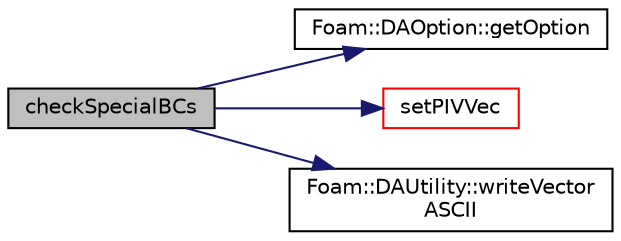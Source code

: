 digraph "checkSpecialBCs"
{
  bgcolor="transparent";
  edge [fontname="Helvetica",fontsize="10",labelfontname="Helvetica",labelfontsize="10"];
  node [fontname="Helvetica",fontsize="10",shape=record];
  rankdir="LR";
  Node204 [label="checkSpecialBCs",height=0.2,width=0.4,color="black", fillcolor="grey75", style="filled", fontcolor="black"];
  Node204 -> Node205 [color="midnightblue",fontsize="10",style="solid",fontname="Helvetica"];
  Node205 [label="Foam::DAOption::getOption",height=0.2,width=0.4,color="black",URL="$classFoam_1_1DAOption.html#a4d6d2622f32c466e367526f5cc05d0fb",tooltip="get an option from subDict and key "];
  Node204 -> Node206 [color="midnightblue",fontsize="10",style="solid",fontname="Helvetica"];
  Node206 [label="setPIVVec",height=0.2,width=0.4,color="red",URL="$classFoam_1_1DAJacCon.html#ad4b03b78021f45b91ad5bd3fcd935b92",tooltip="function used to add connectivity for pressureInletVelocity "];
  Node204 -> Node209 [color="midnightblue",fontsize="10",style="solid",fontname="Helvetica"];
  Node209 [label="Foam::DAUtility::writeVector\lASCII",height=0.2,width=0.4,color="black",URL="$classFoam_1_1DAUtility.html#a4845f297f6868e9edf41f492fff59004",tooltip="write petsc vector in ascii format "];
}
